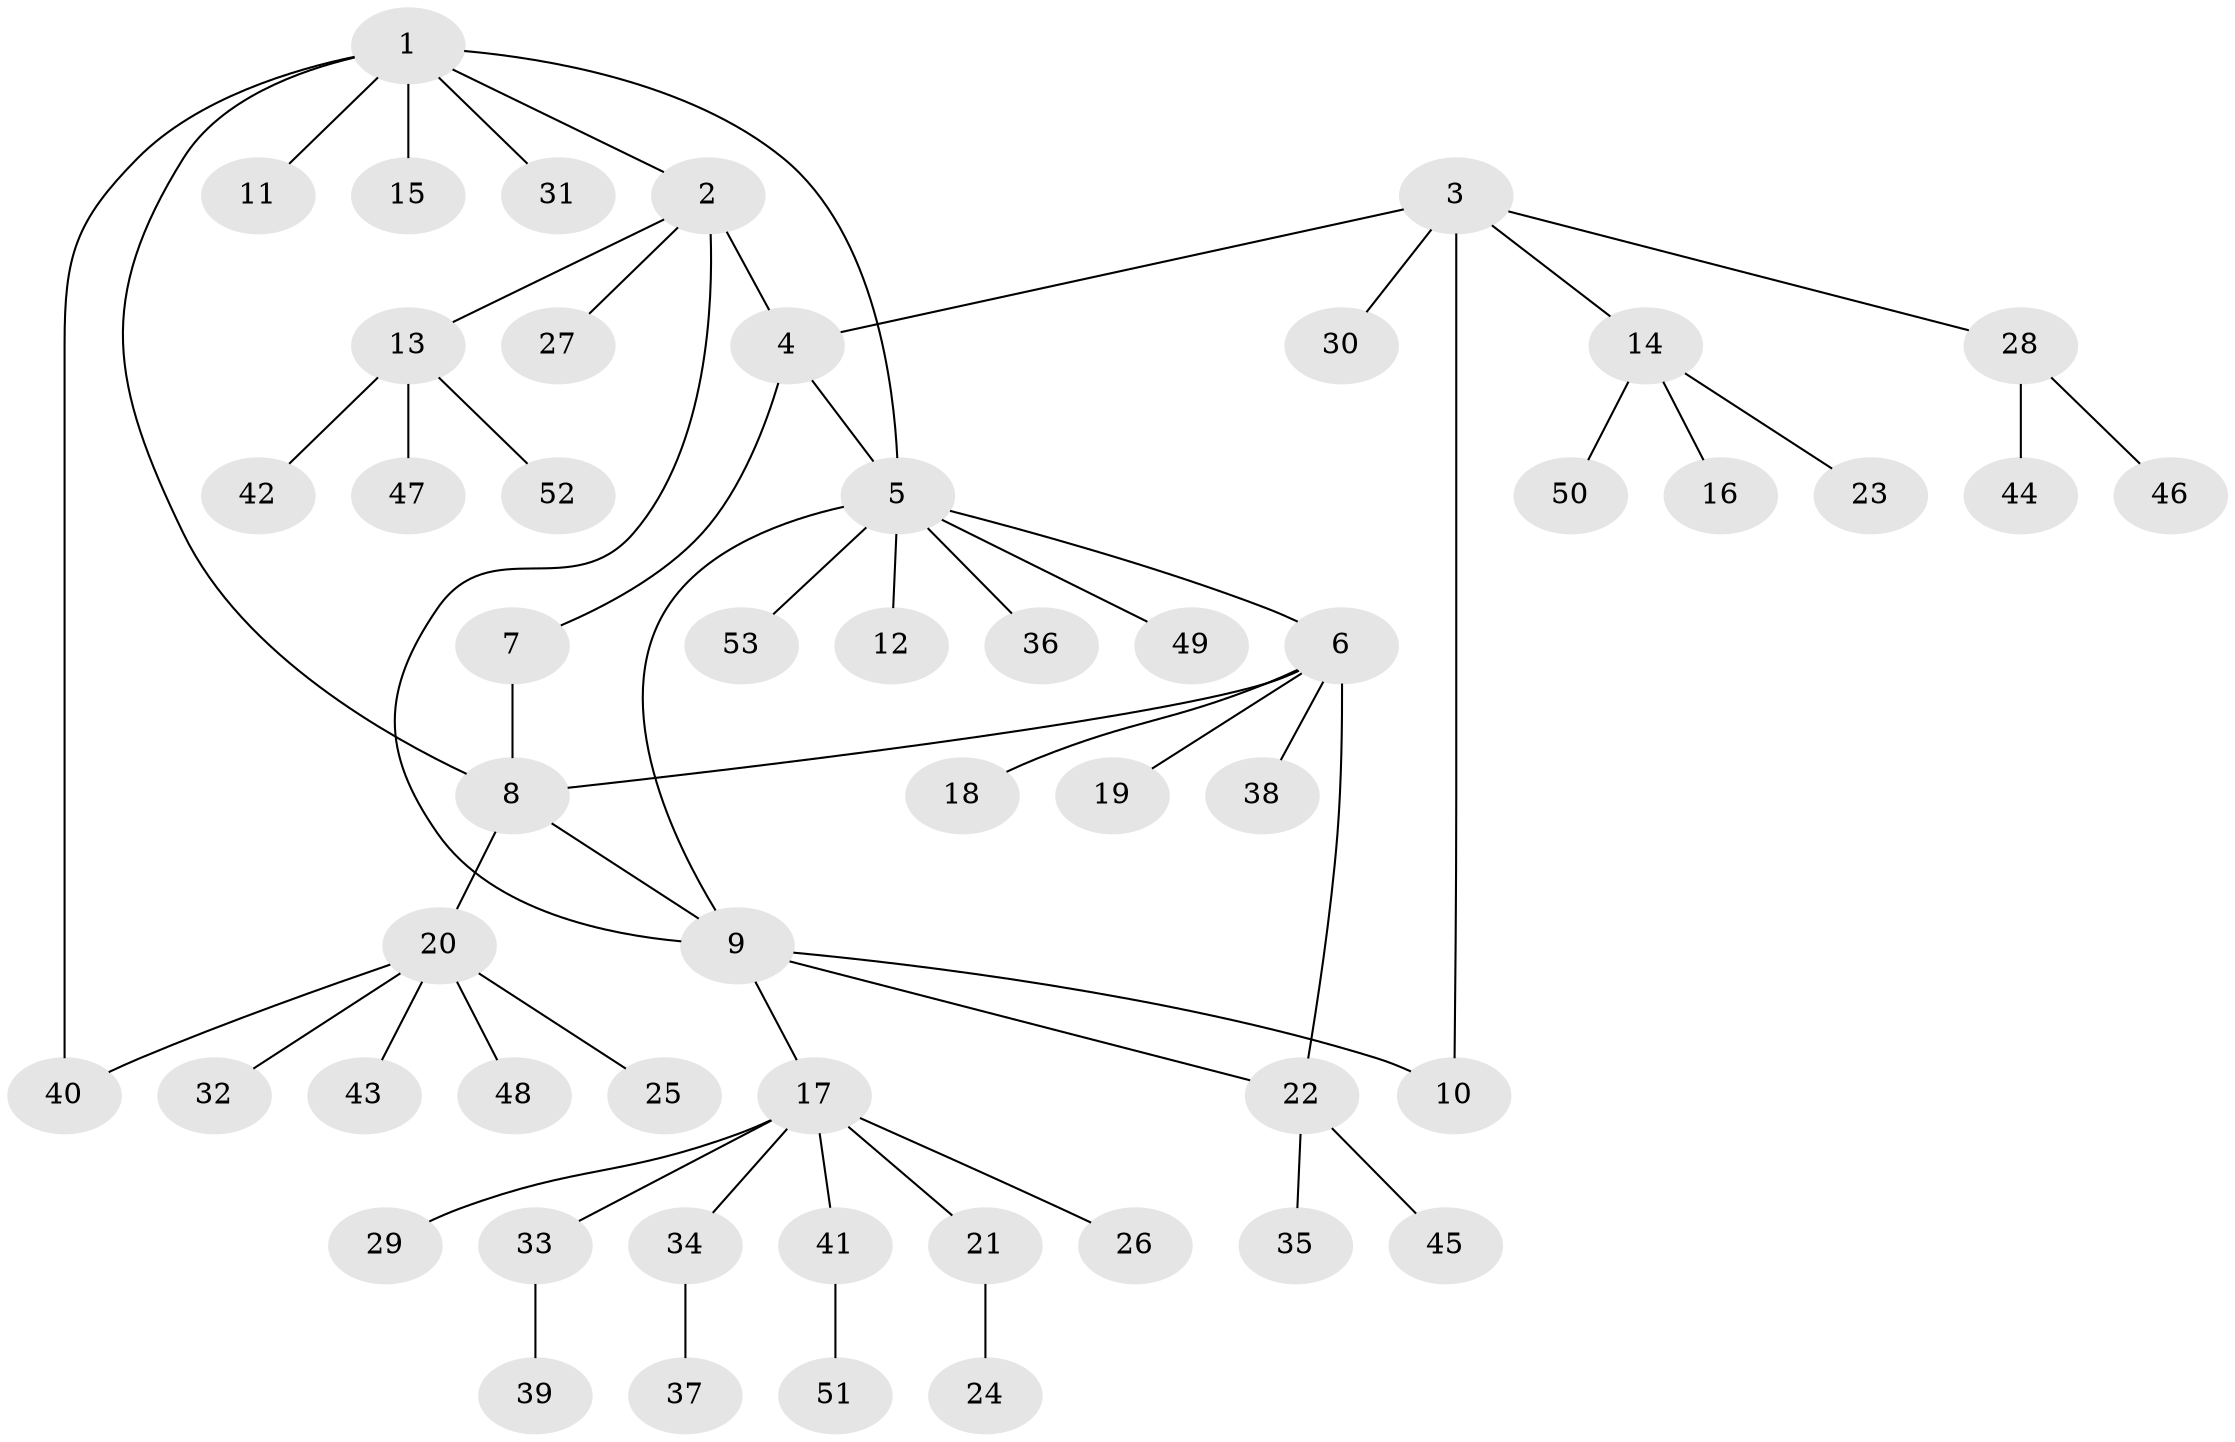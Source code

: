// Generated by graph-tools (version 1.1) at 2025/26/03/09/25 03:26:42]
// undirected, 53 vertices, 60 edges
graph export_dot {
graph [start="1"]
  node [color=gray90,style=filled];
  1;
  2;
  3;
  4;
  5;
  6;
  7;
  8;
  9;
  10;
  11;
  12;
  13;
  14;
  15;
  16;
  17;
  18;
  19;
  20;
  21;
  22;
  23;
  24;
  25;
  26;
  27;
  28;
  29;
  30;
  31;
  32;
  33;
  34;
  35;
  36;
  37;
  38;
  39;
  40;
  41;
  42;
  43;
  44;
  45;
  46;
  47;
  48;
  49;
  50;
  51;
  52;
  53;
  1 -- 2;
  1 -- 5;
  1 -- 8;
  1 -- 11;
  1 -- 15;
  1 -- 31;
  1 -- 40;
  2 -- 4;
  2 -- 9;
  2 -- 13;
  2 -- 27;
  3 -- 4;
  3 -- 10;
  3 -- 14;
  3 -- 28;
  3 -- 30;
  4 -- 5;
  4 -- 7;
  5 -- 6;
  5 -- 9;
  5 -- 12;
  5 -- 36;
  5 -- 49;
  5 -- 53;
  6 -- 8;
  6 -- 18;
  6 -- 19;
  6 -- 22;
  6 -- 38;
  7 -- 8;
  8 -- 9;
  8 -- 20;
  9 -- 10;
  9 -- 17;
  9 -- 22;
  13 -- 42;
  13 -- 47;
  13 -- 52;
  14 -- 16;
  14 -- 23;
  14 -- 50;
  17 -- 21;
  17 -- 26;
  17 -- 29;
  17 -- 33;
  17 -- 34;
  17 -- 41;
  20 -- 25;
  20 -- 32;
  20 -- 40;
  20 -- 43;
  20 -- 48;
  21 -- 24;
  22 -- 35;
  22 -- 45;
  28 -- 44;
  28 -- 46;
  33 -- 39;
  34 -- 37;
  41 -- 51;
}
